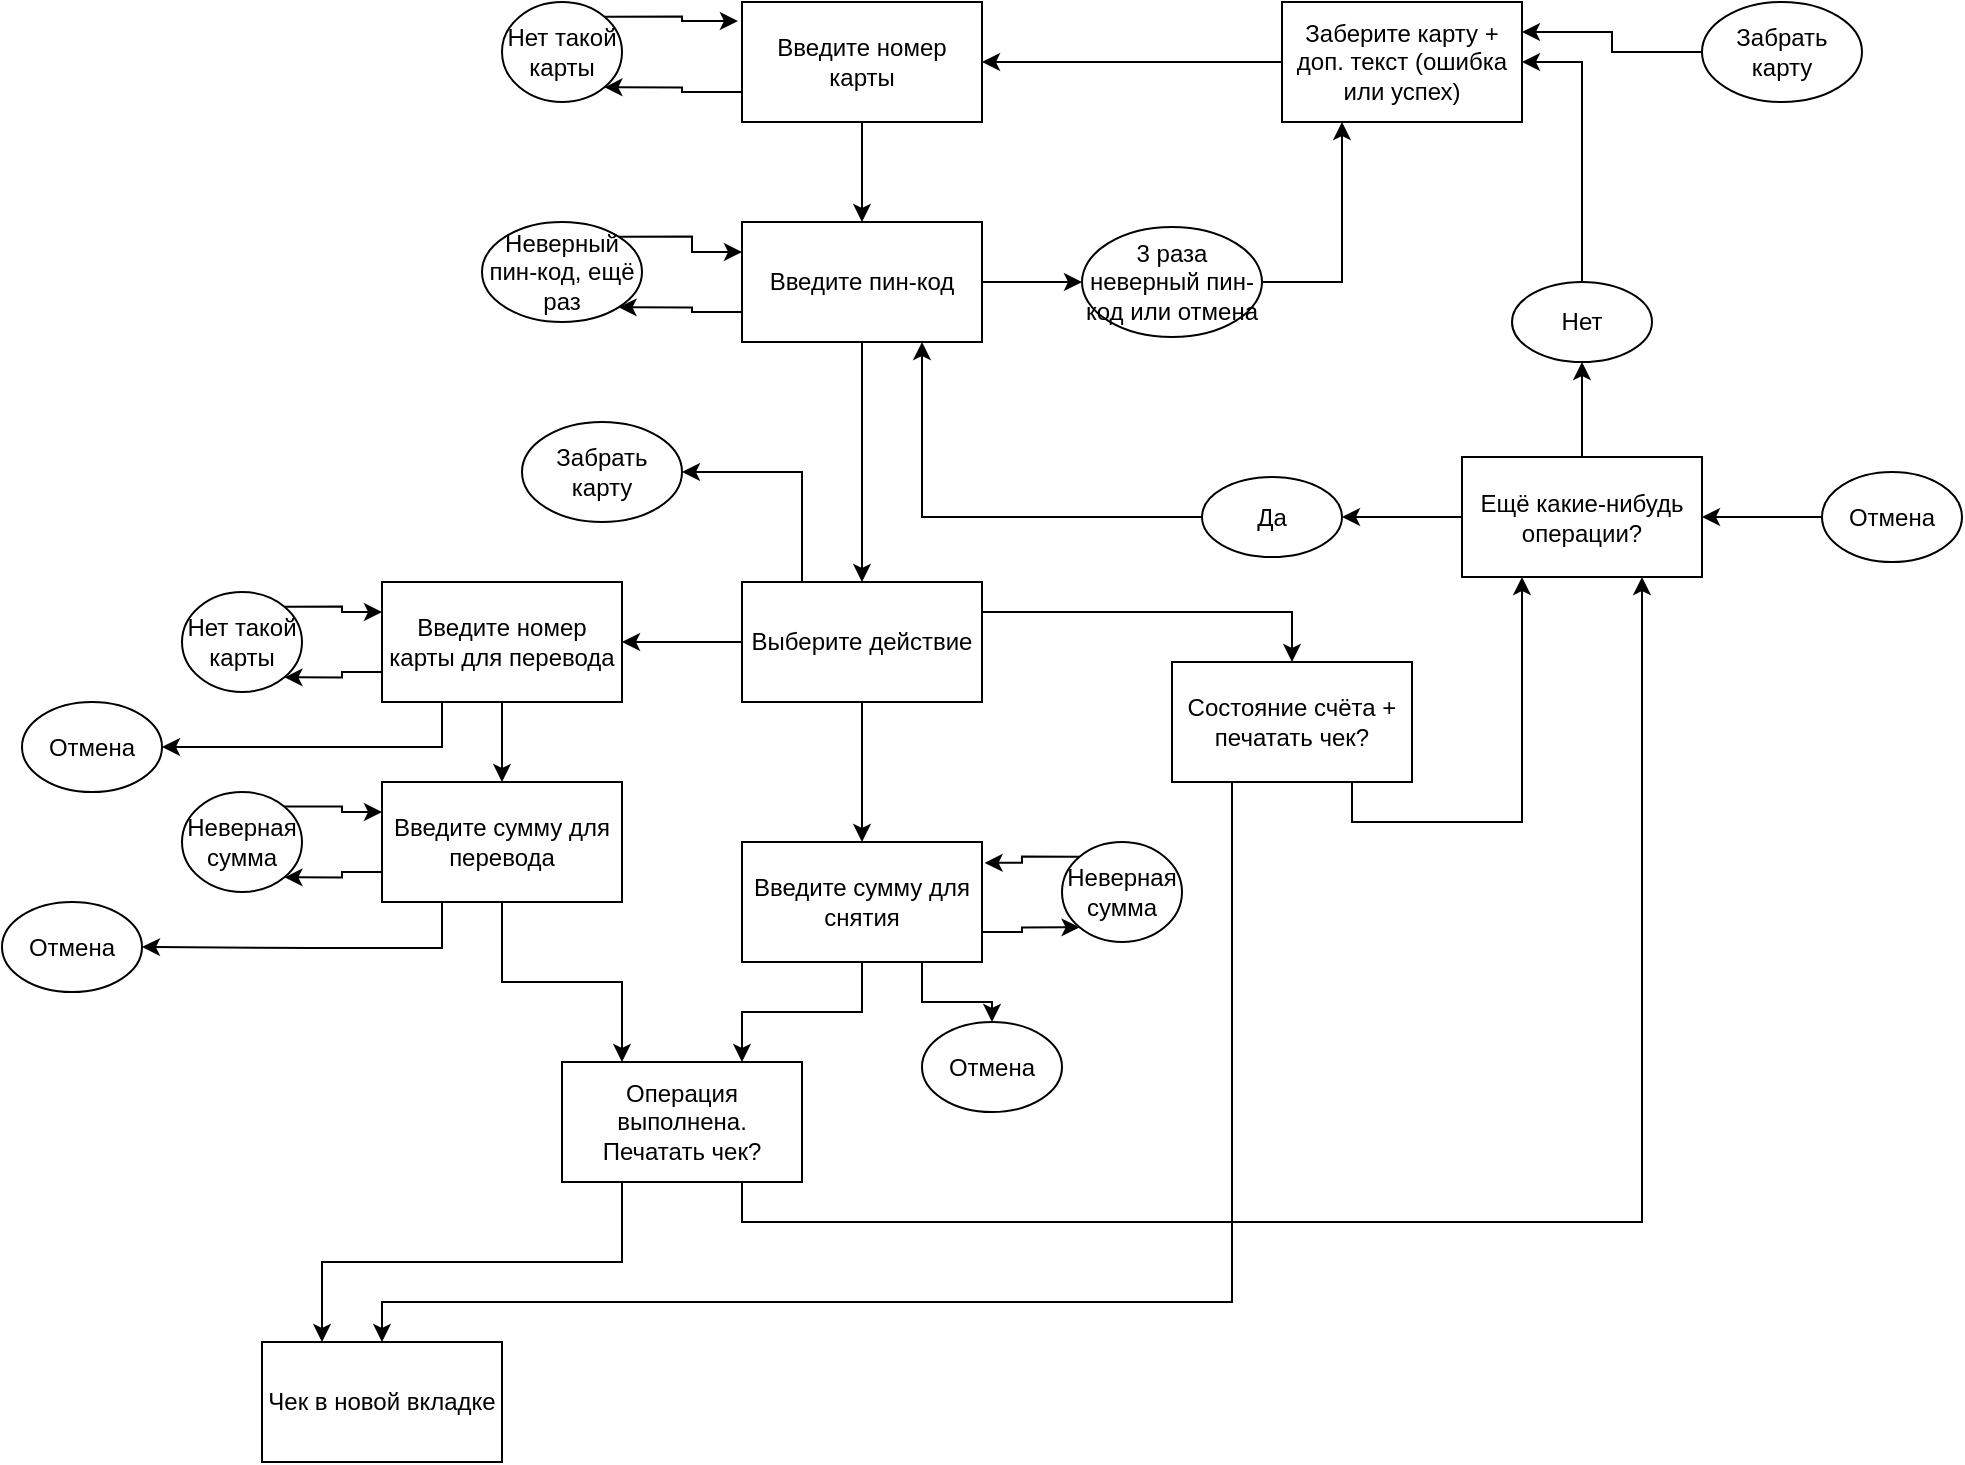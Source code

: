 <mxfile version="20.8.16" type="device"><diagram name="Page-1" id="-wWgxg8TAwigpozNfv87"><mxGraphModel dx="2001" dy="682" grid="1" gridSize="10" guides="1" tooltips="1" connect="1" arrows="1" fold="1" page="1" pageScale="1" pageWidth="850" pageHeight="1100" math="0" shadow="0"><root><mxCell id="0"/><mxCell id="1" parent="0"/><mxCell id="XKMoOrfGMQ8MtUc67ksr-12" style="edgeStyle=orthogonalEdgeStyle;rounded=0;orthogonalLoop=1;jettySize=auto;html=1;exitX=0.5;exitY=1;exitDx=0;exitDy=0;entryX=0.5;entryY=0;entryDx=0;entryDy=0;" edge="1" parent="1" source="XKMoOrfGMQ8MtUc67ksr-1" target="XKMoOrfGMQ8MtUc67ksr-2"><mxGeometry relative="1" as="geometry"/></mxCell><mxCell id="XKMoOrfGMQ8MtUc67ksr-16" style="edgeStyle=orthogonalEdgeStyle;rounded=0;orthogonalLoop=1;jettySize=auto;html=1;exitX=0;exitY=0.75;exitDx=0;exitDy=0;entryX=1;entryY=1;entryDx=0;entryDy=0;" edge="1" parent="1" source="XKMoOrfGMQ8MtUc67ksr-1" target="XKMoOrfGMQ8MtUc67ksr-15"><mxGeometry relative="1" as="geometry"/></mxCell><mxCell id="XKMoOrfGMQ8MtUc67ksr-1" value="Введите номер карты" style="rounded=0;whiteSpace=wrap;html=1;" vertex="1" parent="1"><mxGeometry x="210" y="80" width="120" height="60" as="geometry"/></mxCell><mxCell id="XKMoOrfGMQ8MtUc67ksr-5" style="edgeStyle=orthogonalEdgeStyle;rounded=0;orthogonalLoop=1;jettySize=auto;html=1;exitX=0;exitY=0.75;exitDx=0;exitDy=0;entryX=1;entryY=1;entryDx=0;entryDy=0;" edge="1" parent="1" source="XKMoOrfGMQ8MtUc67ksr-2" target="XKMoOrfGMQ8MtUc67ksr-4"><mxGeometry relative="1" as="geometry"/></mxCell><mxCell id="XKMoOrfGMQ8MtUc67ksr-9" style="edgeStyle=orthogonalEdgeStyle;rounded=0;orthogonalLoop=1;jettySize=auto;html=1;exitX=1;exitY=0.5;exitDx=0;exitDy=0;entryX=0;entryY=0.5;entryDx=0;entryDy=0;" edge="1" parent="1" source="XKMoOrfGMQ8MtUc67ksr-2" target="XKMoOrfGMQ8MtUc67ksr-8"><mxGeometry relative="1" as="geometry"/></mxCell><mxCell id="XKMoOrfGMQ8MtUc67ksr-14" style="edgeStyle=orthogonalEdgeStyle;rounded=0;orthogonalLoop=1;jettySize=auto;html=1;exitX=0.5;exitY=1;exitDx=0;exitDy=0;entryX=0.5;entryY=0;entryDx=0;entryDy=0;" edge="1" parent="1" source="XKMoOrfGMQ8MtUc67ksr-2" target="XKMoOrfGMQ8MtUc67ksr-13"><mxGeometry relative="1" as="geometry"/></mxCell><mxCell id="XKMoOrfGMQ8MtUc67ksr-2" value="Введите пин-код" style="rounded=0;whiteSpace=wrap;html=1;" vertex="1" parent="1"><mxGeometry x="210" y="190" width="120" height="60" as="geometry"/></mxCell><mxCell id="XKMoOrfGMQ8MtUc67ksr-11" style="edgeStyle=orthogonalEdgeStyle;rounded=0;orthogonalLoop=1;jettySize=auto;html=1;exitX=0;exitY=0.5;exitDx=0;exitDy=0;entryX=1;entryY=0.5;entryDx=0;entryDy=0;" edge="1" parent="1" source="XKMoOrfGMQ8MtUc67ksr-3" target="XKMoOrfGMQ8MtUc67ksr-1"><mxGeometry relative="1" as="geometry"/></mxCell><mxCell id="XKMoOrfGMQ8MtUc67ksr-3" value="Заберите карту + доп. текст (ошибка или успех)" style="rounded=0;whiteSpace=wrap;html=1;" vertex="1" parent="1"><mxGeometry x="480" y="80" width="120" height="60" as="geometry"/></mxCell><mxCell id="XKMoOrfGMQ8MtUc67ksr-6" style="edgeStyle=orthogonalEdgeStyle;rounded=0;orthogonalLoop=1;jettySize=auto;html=1;exitX=1;exitY=0;exitDx=0;exitDy=0;entryX=0;entryY=0.25;entryDx=0;entryDy=0;" edge="1" parent="1" source="XKMoOrfGMQ8MtUc67ksr-4" target="XKMoOrfGMQ8MtUc67ksr-2"><mxGeometry relative="1" as="geometry"/></mxCell><mxCell id="XKMoOrfGMQ8MtUc67ksr-4" value="Неверный пин-код, ещё раз" style="ellipse;whiteSpace=wrap;html=1;" vertex="1" parent="1"><mxGeometry x="80" y="190" width="80" height="50" as="geometry"/></mxCell><mxCell id="XKMoOrfGMQ8MtUc67ksr-10" style="edgeStyle=orthogonalEdgeStyle;rounded=0;orthogonalLoop=1;jettySize=auto;html=1;exitX=1;exitY=0.5;exitDx=0;exitDy=0;entryX=0.25;entryY=1;entryDx=0;entryDy=0;" edge="1" parent="1" source="XKMoOrfGMQ8MtUc67ksr-8" target="XKMoOrfGMQ8MtUc67ksr-3"><mxGeometry relative="1" as="geometry"/></mxCell><mxCell id="XKMoOrfGMQ8MtUc67ksr-8" value="3 раза неверный пин-код или отмена" style="ellipse;whiteSpace=wrap;html=1;" vertex="1" parent="1"><mxGeometry x="380" y="192.5" width="90" height="55" as="geometry"/></mxCell><mxCell id="XKMoOrfGMQ8MtUc67ksr-19" style="edgeStyle=orthogonalEdgeStyle;rounded=0;orthogonalLoop=1;jettySize=auto;html=1;exitX=0.5;exitY=1;exitDx=0;exitDy=0;entryX=0.5;entryY=0;entryDx=0;entryDy=0;" edge="1" parent="1" source="XKMoOrfGMQ8MtUc67ksr-13" target="XKMoOrfGMQ8MtUc67ksr-18"><mxGeometry relative="1" as="geometry"/></mxCell><mxCell id="XKMoOrfGMQ8MtUc67ksr-24" style="edgeStyle=orthogonalEdgeStyle;rounded=0;orthogonalLoop=1;jettySize=auto;html=1;exitX=1;exitY=0.25;exitDx=0;exitDy=0;entryX=0.5;entryY=0;entryDx=0;entryDy=0;" edge="1" parent="1" source="XKMoOrfGMQ8MtUc67ksr-13" target="XKMoOrfGMQ8MtUc67ksr-23"><mxGeometry relative="1" as="geometry"/></mxCell><mxCell id="XKMoOrfGMQ8MtUc67ksr-29" style="edgeStyle=orthogonalEdgeStyle;rounded=0;orthogonalLoop=1;jettySize=auto;html=1;exitX=0;exitY=0.5;exitDx=0;exitDy=0;entryX=1;entryY=0.5;entryDx=0;entryDy=0;" edge="1" parent="1" source="XKMoOrfGMQ8MtUc67ksr-13" target="XKMoOrfGMQ8MtUc67ksr-25"><mxGeometry relative="1" as="geometry"/></mxCell><mxCell id="XKMoOrfGMQ8MtUc67ksr-63" style="edgeStyle=orthogonalEdgeStyle;rounded=0;orthogonalLoop=1;jettySize=auto;html=1;exitX=0.25;exitY=0;exitDx=0;exitDy=0;entryX=1;entryY=0.5;entryDx=0;entryDy=0;" edge="1" parent="1" source="XKMoOrfGMQ8MtUc67ksr-13" target="XKMoOrfGMQ8MtUc67ksr-62"><mxGeometry relative="1" as="geometry"/></mxCell><mxCell id="XKMoOrfGMQ8MtUc67ksr-13" value="Выберите действие" style="rounded=0;whiteSpace=wrap;html=1;" vertex="1" parent="1"><mxGeometry x="210" y="370" width="120" height="60" as="geometry"/></mxCell><mxCell id="XKMoOrfGMQ8MtUc67ksr-17" style="edgeStyle=orthogonalEdgeStyle;rounded=0;orthogonalLoop=1;jettySize=auto;html=1;exitX=1;exitY=0;exitDx=0;exitDy=0;entryX=-0.017;entryY=0.159;entryDx=0;entryDy=0;entryPerimeter=0;" edge="1" parent="1" source="XKMoOrfGMQ8MtUc67ksr-15" target="XKMoOrfGMQ8MtUc67ksr-1"><mxGeometry relative="1" as="geometry"/></mxCell><mxCell id="XKMoOrfGMQ8MtUc67ksr-15" value="Нет такой карты" style="ellipse;whiteSpace=wrap;html=1;" vertex="1" parent="1"><mxGeometry x="90" y="80" width="60" height="50" as="geometry"/></mxCell><mxCell id="XKMoOrfGMQ8MtUc67ksr-21" style="edgeStyle=orthogonalEdgeStyle;rounded=0;orthogonalLoop=1;jettySize=auto;html=1;exitX=1;exitY=0.75;exitDx=0;exitDy=0;entryX=0;entryY=1;entryDx=0;entryDy=0;" edge="1" parent="1" source="XKMoOrfGMQ8MtUc67ksr-18" target="XKMoOrfGMQ8MtUc67ksr-20"><mxGeometry relative="1" as="geometry"/></mxCell><mxCell id="XKMoOrfGMQ8MtUc67ksr-37" style="edgeStyle=orthogonalEdgeStyle;rounded=0;orthogonalLoop=1;jettySize=auto;html=1;exitX=0.5;exitY=1;exitDx=0;exitDy=0;entryX=0.75;entryY=0;entryDx=0;entryDy=0;" edge="1" parent="1" source="XKMoOrfGMQ8MtUc67ksr-18" target="XKMoOrfGMQ8MtUc67ksr-36"><mxGeometry relative="1" as="geometry"/></mxCell><mxCell id="XKMoOrfGMQ8MtUc67ksr-55" style="edgeStyle=orthogonalEdgeStyle;rounded=0;orthogonalLoop=1;jettySize=auto;html=1;exitX=0.75;exitY=1;exitDx=0;exitDy=0;entryX=0.5;entryY=0;entryDx=0;entryDy=0;" edge="1" parent="1" source="XKMoOrfGMQ8MtUc67ksr-18" target="XKMoOrfGMQ8MtUc67ksr-54"><mxGeometry relative="1" as="geometry"/></mxCell><mxCell id="XKMoOrfGMQ8MtUc67ksr-18" value="Введите сумму для снятия" style="rounded=0;whiteSpace=wrap;html=1;" vertex="1" parent="1"><mxGeometry x="210" y="500" width="120" height="60" as="geometry"/></mxCell><mxCell id="XKMoOrfGMQ8MtUc67ksr-22" style="edgeStyle=orthogonalEdgeStyle;rounded=0;orthogonalLoop=1;jettySize=auto;html=1;exitX=0;exitY=0;exitDx=0;exitDy=0;entryX=1.011;entryY=0.174;entryDx=0;entryDy=0;entryPerimeter=0;" edge="1" parent="1" source="XKMoOrfGMQ8MtUc67ksr-20" target="XKMoOrfGMQ8MtUc67ksr-18"><mxGeometry relative="1" as="geometry"/></mxCell><mxCell id="XKMoOrfGMQ8MtUc67ksr-20" value="Неверная сумма" style="ellipse;whiteSpace=wrap;html=1;" vertex="1" parent="1"><mxGeometry x="370" y="500" width="60" height="50" as="geometry"/></mxCell><mxCell id="XKMoOrfGMQ8MtUc67ksr-41" style="edgeStyle=orthogonalEdgeStyle;rounded=0;orthogonalLoop=1;jettySize=auto;html=1;exitX=0.25;exitY=1;exitDx=0;exitDy=0;entryX=0.5;entryY=0;entryDx=0;entryDy=0;" edge="1" parent="1" source="XKMoOrfGMQ8MtUc67ksr-23" target="XKMoOrfGMQ8MtUc67ksr-39"><mxGeometry relative="1" as="geometry"><Array as="points"><mxPoint x="455" y="730"/><mxPoint x="30" y="730"/></Array></mxGeometry></mxCell><mxCell id="XKMoOrfGMQ8MtUc67ksr-53" style="edgeStyle=orthogonalEdgeStyle;rounded=0;orthogonalLoop=1;jettySize=auto;html=1;exitX=0.75;exitY=1;exitDx=0;exitDy=0;entryX=0.25;entryY=1;entryDx=0;entryDy=0;" edge="1" parent="1" source="XKMoOrfGMQ8MtUc67ksr-23" target="XKMoOrfGMQ8MtUc67ksr-43"><mxGeometry relative="1" as="geometry"/></mxCell><mxCell id="XKMoOrfGMQ8MtUc67ksr-23" value="Состояние счёта + печатать чек?" style="rounded=0;whiteSpace=wrap;html=1;" vertex="1" parent="1"><mxGeometry x="425" y="410" width="120" height="60" as="geometry"/></mxCell><mxCell id="XKMoOrfGMQ8MtUc67ksr-27" style="edgeStyle=orthogonalEdgeStyle;rounded=0;orthogonalLoop=1;jettySize=auto;html=1;exitX=0;exitY=0.75;exitDx=0;exitDy=0;entryX=1;entryY=1;entryDx=0;entryDy=0;" edge="1" parent="1" source="XKMoOrfGMQ8MtUc67ksr-25" target="XKMoOrfGMQ8MtUc67ksr-26"><mxGeometry relative="1" as="geometry"/></mxCell><mxCell id="XKMoOrfGMQ8MtUc67ksr-34" style="edgeStyle=orthogonalEdgeStyle;rounded=0;orthogonalLoop=1;jettySize=auto;html=1;exitX=0.5;exitY=1;exitDx=0;exitDy=0;entryX=0.5;entryY=0;entryDx=0;entryDy=0;" edge="1" parent="1" source="XKMoOrfGMQ8MtUc67ksr-25" target="XKMoOrfGMQ8MtUc67ksr-31"><mxGeometry relative="1" as="geometry"/></mxCell><mxCell id="XKMoOrfGMQ8MtUc67ksr-59" style="edgeStyle=orthogonalEdgeStyle;rounded=0;orthogonalLoop=1;jettySize=auto;html=1;exitX=0.25;exitY=1;exitDx=0;exitDy=0;entryX=1;entryY=0.5;entryDx=0;entryDy=0;" edge="1" parent="1" source="XKMoOrfGMQ8MtUc67ksr-25" target="XKMoOrfGMQ8MtUc67ksr-58"><mxGeometry relative="1" as="geometry"/></mxCell><mxCell id="XKMoOrfGMQ8MtUc67ksr-25" value="Введите номер карты для перевода" style="rounded=0;whiteSpace=wrap;html=1;" vertex="1" parent="1"><mxGeometry x="30" y="370" width="120" height="60" as="geometry"/></mxCell><mxCell id="XKMoOrfGMQ8MtUc67ksr-28" style="edgeStyle=orthogonalEdgeStyle;rounded=0;orthogonalLoop=1;jettySize=auto;html=1;exitX=1;exitY=0;exitDx=0;exitDy=0;entryX=0;entryY=0.25;entryDx=0;entryDy=0;" edge="1" parent="1" source="XKMoOrfGMQ8MtUc67ksr-26" target="XKMoOrfGMQ8MtUc67ksr-25"><mxGeometry relative="1" as="geometry"/></mxCell><mxCell id="XKMoOrfGMQ8MtUc67ksr-26" value="Нет такой карты" style="ellipse;whiteSpace=wrap;html=1;" vertex="1" parent="1"><mxGeometry x="-70" y="375" width="60" height="50" as="geometry"/></mxCell><mxCell id="XKMoOrfGMQ8MtUc67ksr-30" style="edgeStyle=orthogonalEdgeStyle;rounded=0;orthogonalLoop=1;jettySize=auto;html=1;exitX=0;exitY=0.75;exitDx=0;exitDy=0;entryX=1;entryY=1;entryDx=0;entryDy=0;" edge="1" parent="1" source="XKMoOrfGMQ8MtUc67ksr-31" target="XKMoOrfGMQ8MtUc67ksr-33"><mxGeometry relative="1" as="geometry"/></mxCell><mxCell id="XKMoOrfGMQ8MtUc67ksr-38" style="edgeStyle=orthogonalEdgeStyle;rounded=0;orthogonalLoop=1;jettySize=auto;html=1;exitX=0.5;exitY=1;exitDx=0;exitDy=0;entryX=0.25;entryY=0;entryDx=0;entryDy=0;" edge="1" parent="1" source="XKMoOrfGMQ8MtUc67ksr-31" target="XKMoOrfGMQ8MtUc67ksr-36"><mxGeometry relative="1" as="geometry"/></mxCell><mxCell id="XKMoOrfGMQ8MtUc67ksr-57" style="edgeStyle=orthogonalEdgeStyle;rounded=0;orthogonalLoop=1;jettySize=auto;html=1;exitX=0.25;exitY=1;exitDx=0;exitDy=0;entryX=1;entryY=0.5;entryDx=0;entryDy=0;" edge="1" parent="1" source="XKMoOrfGMQ8MtUc67ksr-31" target="XKMoOrfGMQ8MtUc67ksr-56"><mxGeometry relative="1" as="geometry"><Array as="points"><mxPoint x="60" y="553"/><mxPoint x="-5" y="553"/></Array></mxGeometry></mxCell><mxCell id="XKMoOrfGMQ8MtUc67ksr-31" value="Введите сумму для перевода" style="rounded=0;whiteSpace=wrap;html=1;" vertex="1" parent="1"><mxGeometry x="30" y="470" width="120" height="60" as="geometry"/></mxCell><mxCell id="XKMoOrfGMQ8MtUc67ksr-32" style="edgeStyle=orthogonalEdgeStyle;rounded=0;orthogonalLoop=1;jettySize=auto;html=1;exitX=0;exitY=0;exitDx=0;exitDy=0;entryX=0;entryY=0.25;entryDx=0;entryDy=0;" edge="1" parent="1" source="XKMoOrfGMQ8MtUc67ksr-33" target="XKMoOrfGMQ8MtUc67ksr-31"><mxGeometry relative="1" as="geometry"/></mxCell><mxCell id="XKMoOrfGMQ8MtUc67ksr-33" value="Неверная сумма" style="ellipse;whiteSpace=wrap;html=1;" vertex="1" parent="1"><mxGeometry x="-70" y="475" width="60" height="50" as="geometry"/></mxCell><mxCell id="XKMoOrfGMQ8MtUc67ksr-40" style="edgeStyle=orthogonalEdgeStyle;rounded=0;orthogonalLoop=1;jettySize=auto;html=1;exitX=0.25;exitY=1;exitDx=0;exitDy=0;entryX=0.25;entryY=0;entryDx=0;entryDy=0;" edge="1" parent="1" source="XKMoOrfGMQ8MtUc67ksr-36" target="XKMoOrfGMQ8MtUc67ksr-39"><mxGeometry relative="1" as="geometry"/></mxCell><mxCell id="XKMoOrfGMQ8MtUc67ksr-52" style="edgeStyle=orthogonalEdgeStyle;rounded=0;orthogonalLoop=1;jettySize=auto;html=1;exitX=0.75;exitY=1;exitDx=0;exitDy=0;entryX=0.75;entryY=1;entryDx=0;entryDy=0;" edge="1" parent="1" source="XKMoOrfGMQ8MtUc67ksr-36" target="XKMoOrfGMQ8MtUc67ksr-43"><mxGeometry relative="1" as="geometry"/></mxCell><mxCell id="XKMoOrfGMQ8MtUc67ksr-36" value="Операция выполнена. Печатать чек?" style="rounded=0;whiteSpace=wrap;html=1;" vertex="1" parent="1"><mxGeometry x="120" y="610" width="120" height="60" as="geometry"/></mxCell><mxCell id="XKMoOrfGMQ8MtUc67ksr-39" value="Чек в новой вкладке" style="rounded=0;whiteSpace=wrap;html=1;" vertex="1" parent="1"><mxGeometry x="-30" y="750" width="120" height="60" as="geometry"/></mxCell><mxCell id="XKMoOrfGMQ8MtUc67ksr-44" style="edgeStyle=orthogonalEdgeStyle;rounded=0;orthogonalLoop=1;jettySize=auto;html=1;exitX=0;exitY=0.5;exitDx=0;exitDy=0;entryX=1;entryY=0.5;entryDx=0;entryDy=0;" edge="1" parent="1" source="XKMoOrfGMQ8MtUc67ksr-42" target="XKMoOrfGMQ8MtUc67ksr-43"><mxGeometry relative="1" as="geometry"/></mxCell><mxCell id="XKMoOrfGMQ8MtUc67ksr-42" value="Отмена" style="ellipse;whiteSpace=wrap;html=1;" vertex="1" parent="1"><mxGeometry x="750" y="315" width="70" height="45" as="geometry"/></mxCell><mxCell id="XKMoOrfGMQ8MtUc67ksr-48" style="edgeStyle=orthogonalEdgeStyle;rounded=0;orthogonalLoop=1;jettySize=auto;html=1;exitX=0;exitY=0.5;exitDx=0;exitDy=0;entryX=1;entryY=0.5;entryDx=0;entryDy=0;" edge="1" parent="1" source="XKMoOrfGMQ8MtUc67ksr-43" target="XKMoOrfGMQ8MtUc67ksr-46"><mxGeometry relative="1" as="geometry"/></mxCell><mxCell id="XKMoOrfGMQ8MtUc67ksr-50" style="edgeStyle=orthogonalEdgeStyle;rounded=0;orthogonalLoop=1;jettySize=auto;html=1;exitX=0.5;exitY=0;exitDx=0;exitDy=0;entryX=0.5;entryY=1;entryDx=0;entryDy=0;" edge="1" parent="1" source="XKMoOrfGMQ8MtUc67ksr-43" target="XKMoOrfGMQ8MtUc67ksr-47"><mxGeometry relative="1" as="geometry"/></mxCell><mxCell id="XKMoOrfGMQ8MtUc67ksr-43" value="Ещё какие-нибудь операции?" style="rounded=0;whiteSpace=wrap;html=1;" vertex="1" parent="1"><mxGeometry x="570" y="307.5" width="120" height="60" as="geometry"/></mxCell><mxCell id="XKMoOrfGMQ8MtUc67ksr-49" style="edgeStyle=orthogonalEdgeStyle;rounded=0;orthogonalLoop=1;jettySize=auto;html=1;exitX=0;exitY=0.5;exitDx=0;exitDy=0;entryX=0.75;entryY=1;entryDx=0;entryDy=0;" edge="1" parent="1" source="XKMoOrfGMQ8MtUc67ksr-46" target="XKMoOrfGMQ8MtUc67ksr-2"><mxGeometry relative="1" as="geometry"/></mxCell><mxCell id="XKMoOrfGMQ8MtUc67ksr-46" value="Да" style="ellipse;whiteSpace=wrap;html=1;" vertex="1" parent="1"><mxGeometry x="440" y="317.5" width="70" height="40" as="geometry"/></mxCell><mxCell id="XKMoOrfGMQ8MtUc67ksr-51" style="edgeStyle=orthogonalEdgeStyle;rounded=0;orthogonalLoop=1;jettySize=auto;html=1;exitX=0.5;exitY=0;exitDx=0;exitDy=0;entryX=1;entryY=0.5;entryDx=0;entryDy=0;" edge="1" parent="1" source="XKMoOrfGMQ8MtUc67ksr-47" target="XKMoOrfGMQ8MtUc67ksr-3"><mxGeometry relative="1" as="geometry"/></mxCell><mxCell id="XKMoOrfGMQ8MtUc67ksr-47" value="Нет" style="ellipse;whiteSpace=wrap;html=1;" vertex="1" parent="1"><mxGeometry x="595" y="220" width="70" height="40" as="geometry"/></mxCell><mxCell id="XKMoOrfGMQ8MtUc67ksr-54" value="Отмена" style="ellipse;whiteSpace=wrap;html=1;" vertex="1" parent="1"><mxGeometry x="300" y="590" width="70" height="45" as="geometry"/></mxCell><mxCell id="XKMoOrfGMQ8MtUc67ksr-56" value="Отмена" style="ellipse;whiteSpace=wrap;html=1;" vertex="1" parent="1"><mxGeometry x="-160" y="530" width="70" height="45" as="geometry"/></mxCell><mxCell id="XKMoOrfGMQ8MtUc67ksr-58" value="Отмена" style="ellipse;whiteSpace=wrap;html=1;" vertex="1" parent="1"><mxGeometry x="-150" y="430" width="70" height="45" as="geometry"/></mxCell><mxCell id="XKMoOrfGMQ8MtUc67ksr-62" value="Забрать карту" style="ellipse;whiteSpace=wrap;html=1;" vertex="1" parent="1"><mxGeometry x="100" y="290" width="80" height="50" as="geometry"/></mxCell><mxCell id="XKMoOrfGMQ8MtUc67ksr-65" style="edgeStyle=orthogonalEdgeStyle;rounded=0;orthogonalLoop=1;jettySize=auto;html=1;exitX=0;exitY=0.5;exitDx=0;exitDy=0;entryX=1;entryY=0.25;entryDx=0;entryDy=0;" edge="1" parent="1" source="XKMoOrfGMQ8MtUc67ksr-64" target="XKMoOrfGMQ8MtUc67ksr-3"><mxGeometry relative="1" as="geometry"/></mxCell><mxCell id="XKMoOrfGMQ8MtUc67ksr-64" value="Забрать карту" style="ellipse;whiteSpace=wrap;html=1;" vertex="1" parent="1"><mxGeometry x="690" y="80" width="80" height="50" as="geometry"/></mxCell></root></mxGraphModel></diagram></mxfile>